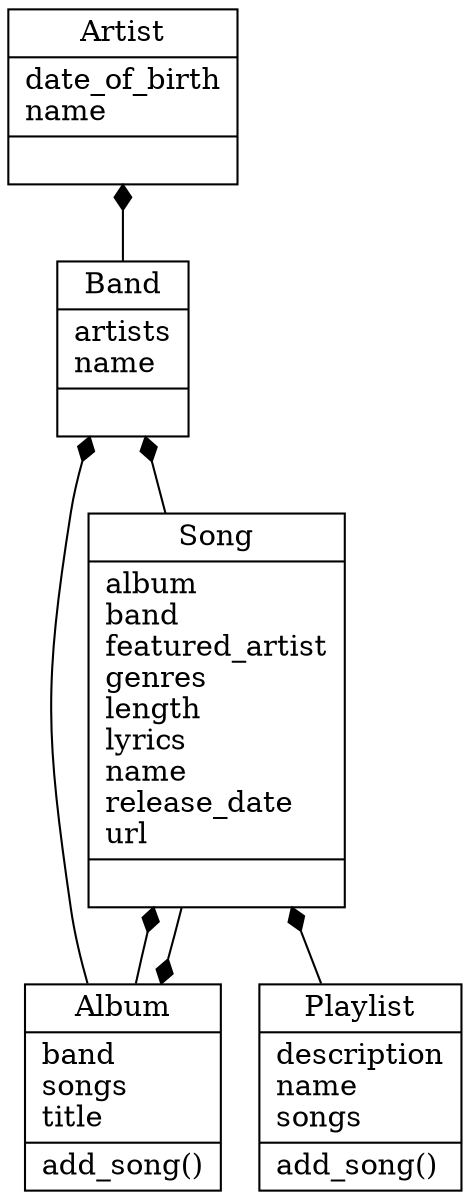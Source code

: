digraph "classes" {
charset="utf-8"
rankdir=BT
"0" [label="{Album|band\lsongs\ltitle\l|add_song()\l}", shape="record"];
"1" [label="{Artist|date_of_birth\lname\l|}", shape="record"];
"2" [label="{Band|artists\lname\l|}", shape="record"];
"3" [label="{Playlist|description\lname\lsongs\l|add_song()\l}", shape="record"];
"4" [label="{Song|album\lband\lfeatured_artist\lgenres\llength\llyrics\lname\lrelease_date\lurl\l|}", shape="record"];
"0" -> "2" [arrowhead="diamond", arrowtail="none"];
"2" -> "1" [arrowhead="diamond", arrowtail="none"];
"4" -> "0" [arrowhead="diamond", arrowtail="none"];
"0" -> "4" [arrowhead="diamond", arrowtail="none"];
"4" -> "2" [arrowhead="diamond", arrowtail="none"];
"3" -> "4" [arrowhead="diamond", arrowtail="none"];
}
